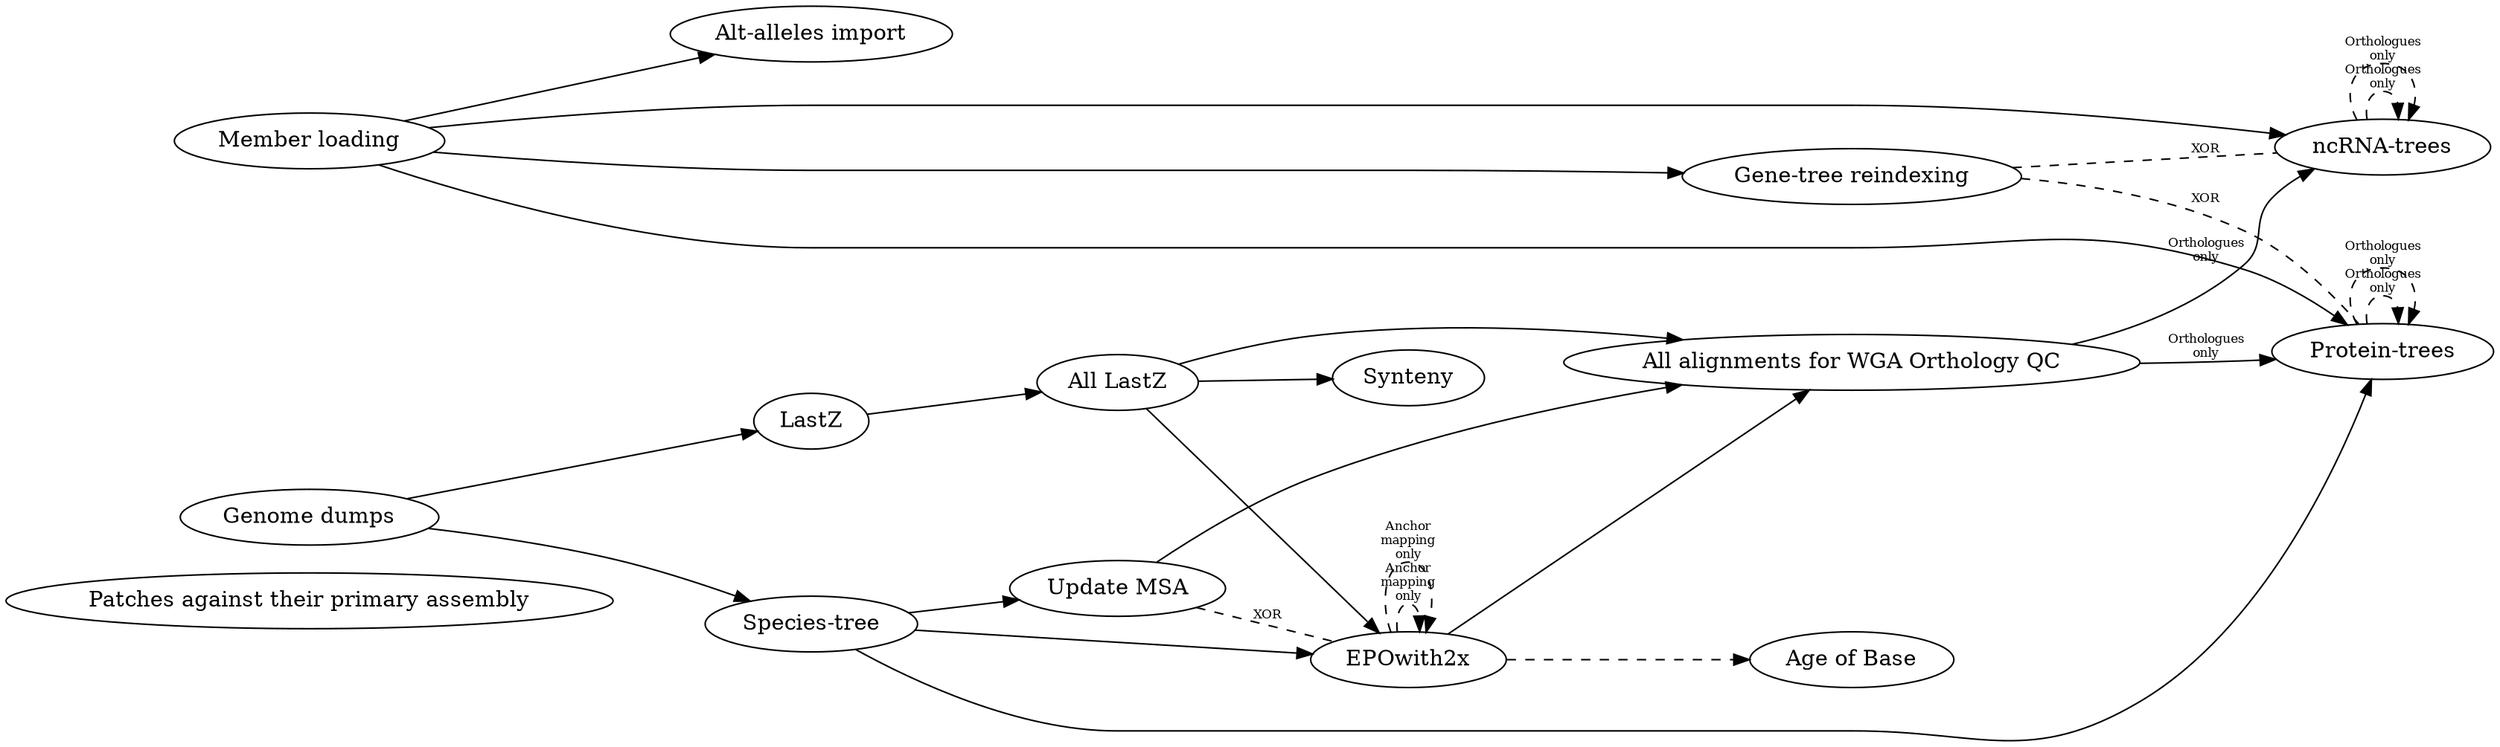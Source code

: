 digraph {
    rankdir=LR;  # Left-to-right graph instead of top-to-bottom
    "Patches against their primary assembly";

    "Genome dumps" -> { "Species-tree", "LastZ" };
    "Species-tree" -> { "EPOwith2x", "Protein-trees", "Update MSA" };
    "All LastZ" -> "EPOwith2x";
    "Member loading" -> { "Protein-trees", "ncRNA-trees", "Gene-tree reindexing", "Alt-alleles import" };
    {"All LastZ", "EPOwith2x", "Update MSA"} -> "All alignments for WGA Orthology QC";
    "All alignments for WGA Orthology QC" -> "Protein-trees" [fontsize="8", label="Orthologues\nonly"];
    "All alignments for WGA Orthology QC" -> "ncRNA-trees" [fontsize="8", label="Orthologues\nonly"];
    "LastZ" -> "All LastZ" -> "Synteny";

    "Gene-tree reindexing" -> "ncRNA-trees" [style="dashed", dir=none, fontsize="8", label="XOR"];
    "Gene-tree reindexing" -> "Protein-trees" [style="dashed", dir=none, fontsize="8", label="XOR"];
    "EPOwith2x" -> "EPOwith2x" [style="dashed", fontsize="8", label="Anchor\nmapping\nonly", headport="Primates:e", tailport="Mammals:e"];
    "EPOwith2x" -> "EPOwith2x" [style="dashed", fontsize="8", label="Anchor\nmapping\nonly", headport="Pigs:e", tailport="Mammals:e"];
    "EPOwith2x" -> "Age of Base" [style="dashed", headport="Human:w", tailport="Mammals:e"];
    "Update MSA" -> "EPOwith2x" [style="dashed", dir=none, fontsize="8", label="XOR"];
    "Protein-trees" -> "Protein-trees" [style="dashed", fontsize="8", label="Orthologues\nonly", headport="Murinae:e", tailport="Default vertebrates:e"];
    "Protein-trees" -> "Protein-trees" [style="dashed", fontsize="8", label="Orthologues\nonly", headport="Pig breeds:e", tailport="Default vertebrates:e"];
    "ncRNA-trees" -> "ncRNA-trees" [style="dashed", fontsize="8", label="Orthologues\nonly", headport="Murinae:e", tailport="Default vertebrates:e"];
    "ncRNA-trees" -> "ncRNA-trees" [style="dashed", fontsize="8", label="Orthologues\nonly", headport="Pig breeds:e", tailport="Default vertebrates:e"];

    // Helps laying out the graph
    {rank = same; "Genome dumps"; "Member loading"; }
}
